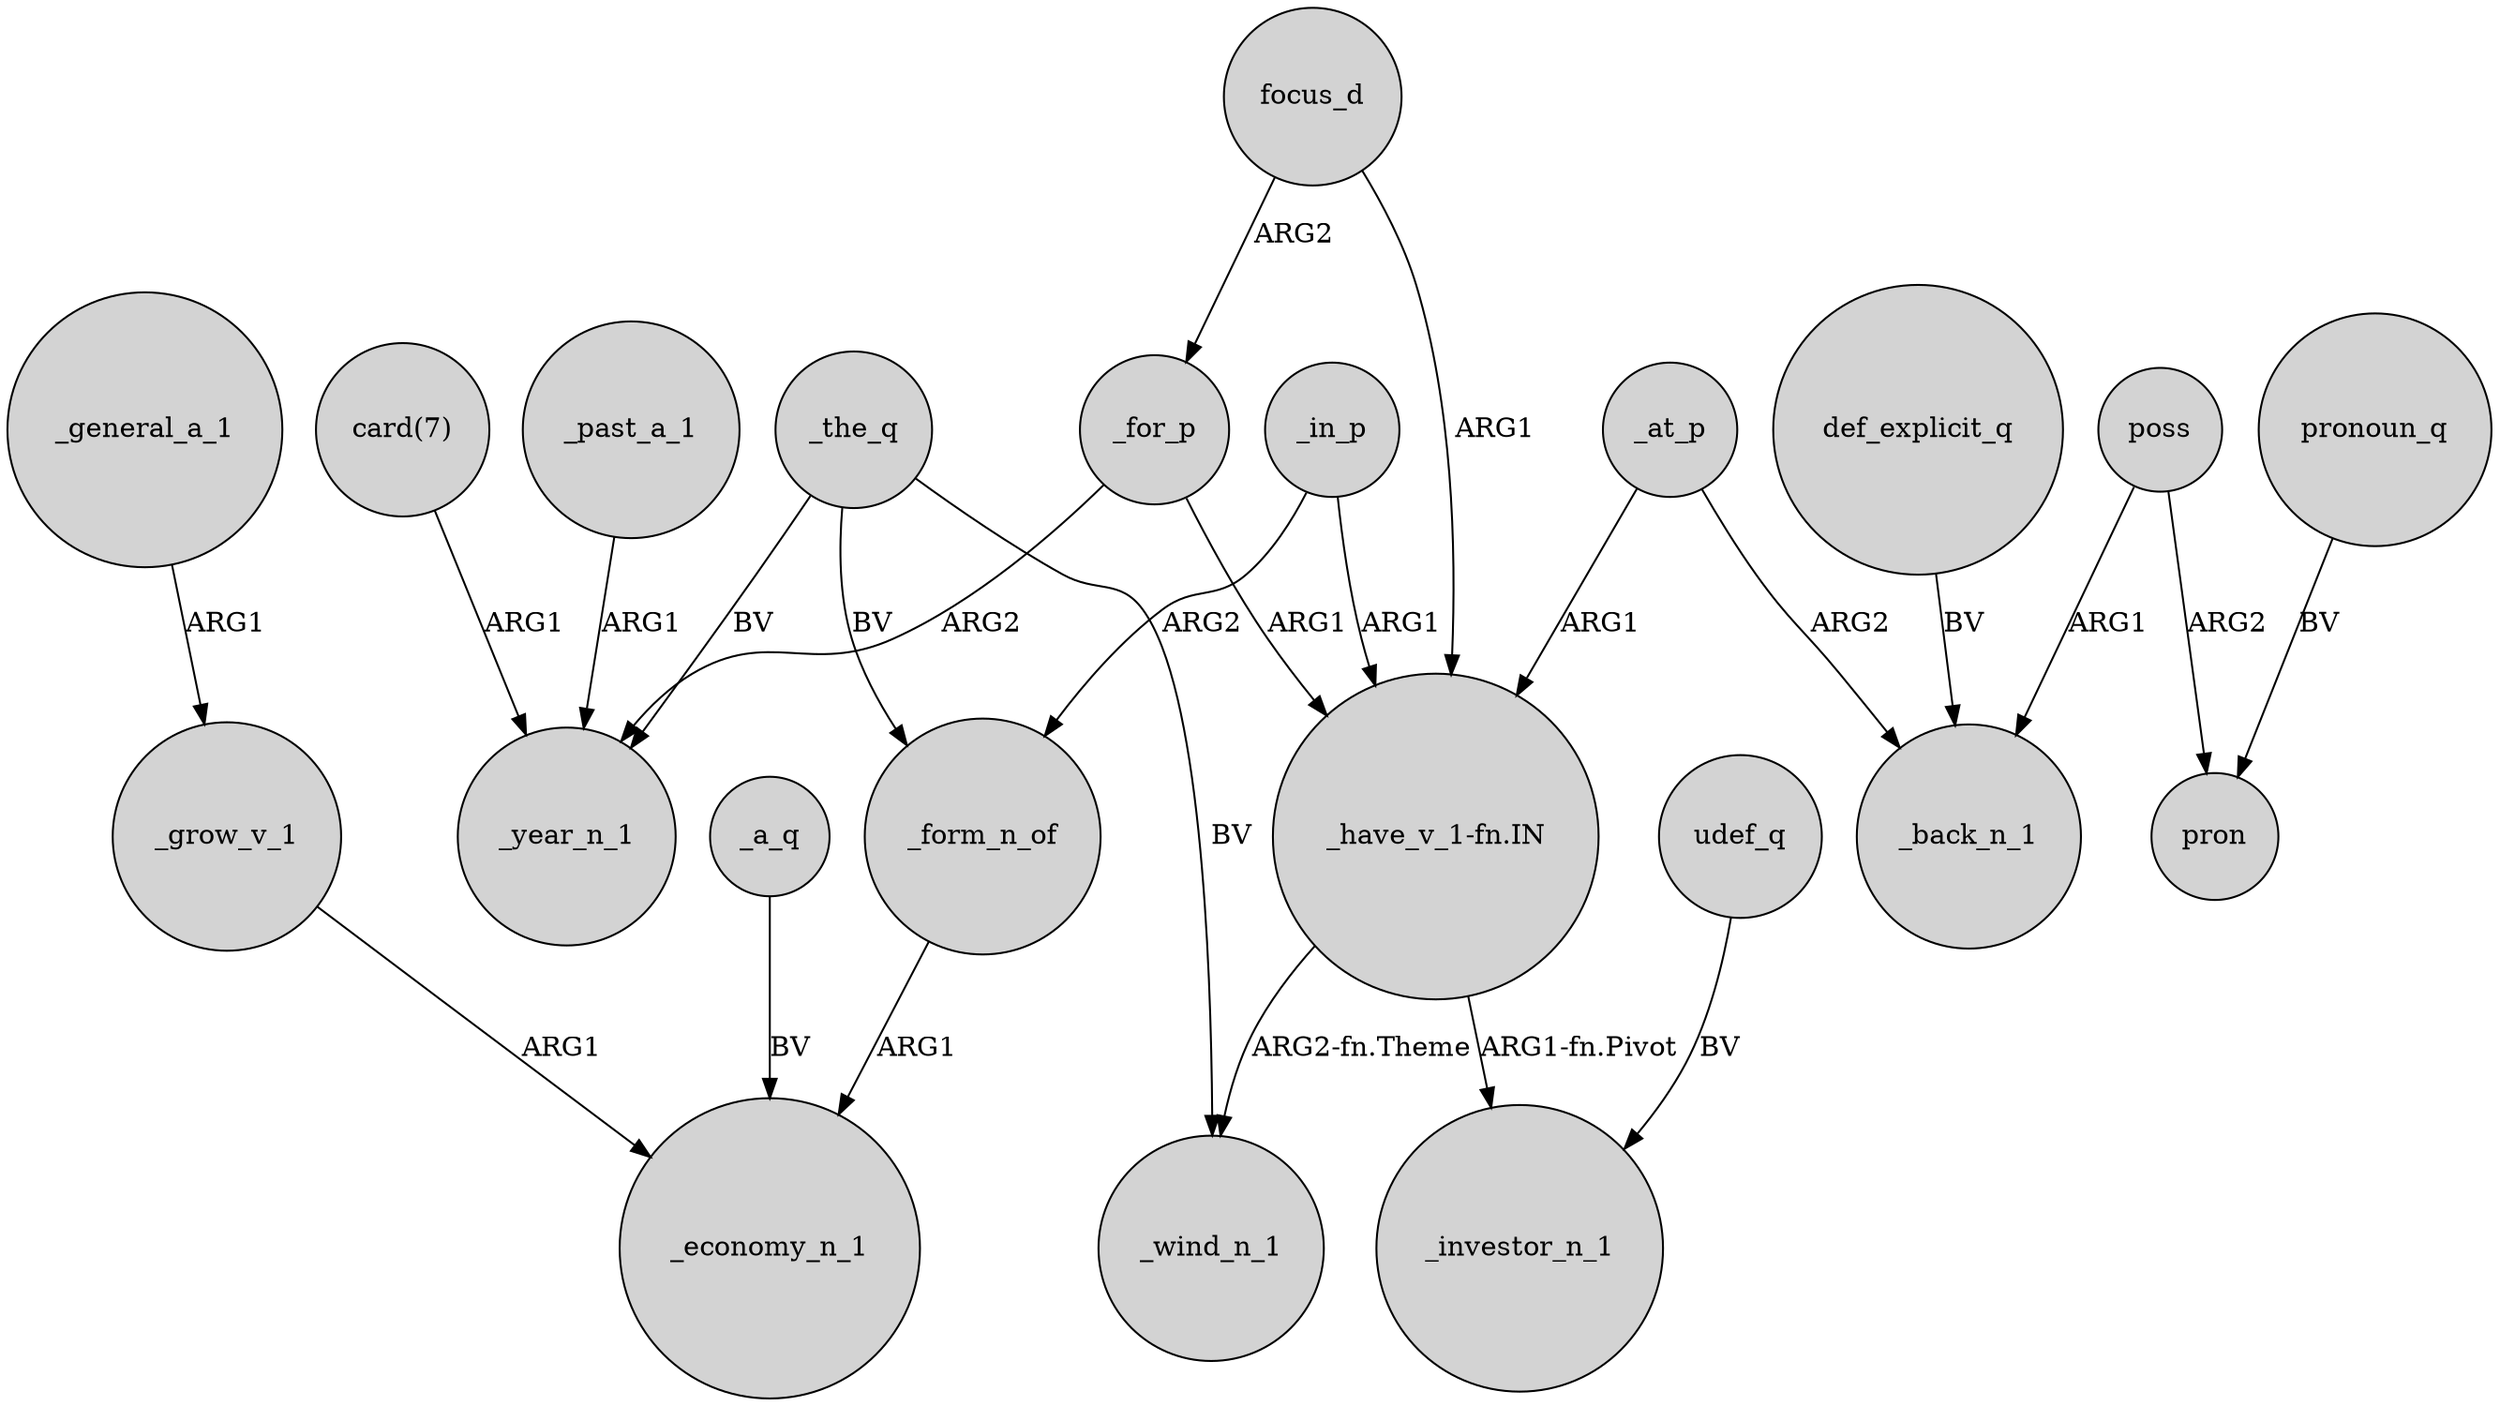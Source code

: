 digraph {
	node [shape=circle style=filled]
	focus_d -> "_have_v_1-fn.IN" [label=ARG1]
	_general_a_1 -> _grow_v_1 [label=ARG1]
	_for_p -> _year_n_1 [label=ARG2]
	"_have_v_1-fn.IN" -> _wind_n_1 [label="ARG2-fn.Theme"]
	_at_p -> "_have_v_1-fn.IN" [label=ARG1]
	udef_q -> _investor_n_1 [label=BV]
	poss -> pron [label=ARG2]
	_at_p -> _back_n_1 [label=ARG2]
	"_have_v_1-fn.IN" -> _investor_n_1 [label="ARG1-fn.Pivot"]
	_form_n_of -> _economy_n_1 [label=ARG1]
	focus_d -> _for_p [label=ARG2]
	_a_q -> _economy_n_1 [label=BV]
	_past_a_1 -> _year_n_1 [label=ARG1]
	_in_p -> "_have_v_1-fn.IN" [label=ARG1]
	pronoun_q -> pron [label=BV]
	_grow_v_1 -> _economy_n_1 [label=ARG1]
	_the_q -> _wind_n_1 [label=BV]
	_in_p -> _form_n_of [label=ARG2]
	poss -> _back_n_1 [label=ARG1]
	_the_q -> _year_n_1 [label=BV]
	_the_q -> _form_n_of [label=BV]
	def_explicit_q -> _back_n_1 [label=BV]
	_for_p -> "_have_v_1-fn.IN" [label=ARG1]
	"card(7)" -> _year_n_1 [label=ARG1]
}
